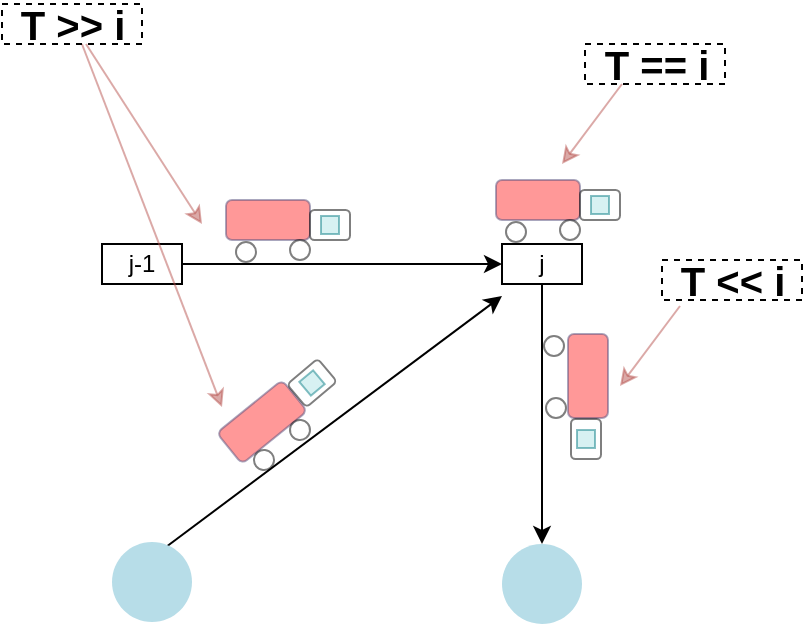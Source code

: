 <mxfile version="13.4.0" type="device"><diagram id="yz2fIOC4CtOmRwE7mgMs" name="Page-1"><mxGraphModel dx="1422" dy="766" grid="1" gridSize="10" guides="1" tooltips="1" connect="1" arrows="1" fold="1" page="1" pageScale="1" pageWidth="827" pageHeight="1169" math="0" shadow="0"><root><mxCell id="0"/><mxCell id="1" parent="0"/><mxCell id="AWCiSUuKnYKshICtza6K-1" style="vsdxID=43;shape=stencil(vVHLDsIgEPwajiQI6RfU+h8bu22JCGRB2/69kG1iazx58DazM/vIjjBtmiCi0CplCjecbZ8nYc5Ca+snJJsLEqYTph0C4Ujh4XvmEaqzont41gkL96naodXKrGF6YSfQtUi0OXXDVlqPfJNP6usotUhYbJIUMmQb/GGrAxpRljVycDBuc1hKM2LclX8/7H9nFfB+82Cd45T2+mcspcSRmu4F);labelBackgroundColor=none;rounded=0;html=1;whiteSpace=wrap;sketch=0;shadow=0;fillColor=#B7DDE8;strokeColor=none;" parent="1" vertex="1"><mxGeometry x="440" y="350" width="40" height="40" as="geometry"/></mxCell><mxCell id="AWCiSUuKnYKshICtza6K-6" style="edgeStyle=none;rounded=0;orthogonalLoop=1;jettySize=auto;html=1;" parent="1" source="AWCiSUuKnYKshICtza6K-2" edge="1"><mxGeometry relative="1" as="geometry"><mxPoint x="440" y="210" as="targetPoint"/></mxGeometry></mxCell><mxCell id="AWCiSUuKnYKshICtza6K-2" value="j-1" style="rounded=0;whiteSpace=wrap;html=1;" parent="1" vertex="1"><mxGeometry x="240" y="200" width="40" height="20" as="geometry"/></mxCell><mxCell id="AWCiSUuKnYKshICtza6K-7" style="edgeStyle=none;rounded=0;orthogonalLoop=1;jettySize=auto;html=1;" parent="1" source="AWCiSUuKnYKshICtza6K-3" target="AWCiSUuKnYKshICtza6K-1" edge="1"><mxGeometry relative="1" as="geometry"/></mxCell><mxCell id="AWCiSUuKnYKshICtza6K-3" value="j" style="rounded=0;whiteSpace=wrap;html=1;" parent="1" vertex="1"><mxGeometry x="440" y="200" width="40" height="20" as="geometry"/></mxCell><mxCell id="AWCiSUuKnYKshICtza6K-5" style="rounded=0;orthogonalLoop=1;jettySize=auto;html=1;entryX=0;entryY=1;entryDx=0;entryDy=0;exitX=0.625;exitY=0.025;exitDx=0;exitDy=0;exitPerimeter=0;" parent="1" edge="1"><mxGeometry relative="1" as="geometry"><mxPoint x="270" y="353" as="sourcePoint"/><mxPoint x="440" y="226" as="targetPoint"/></mxGeometry></mxCell><mxCell id="AWCiSUuKnYKshICtza6K-4" style="vsdxID=43;shape=stencil(vVHLDsIgEPwajiQI6RfU+h8bu22JCGRB2/69kG1iazx58DazM/vIjjBtmiCi0CplCjecbZ8nYc5Ca+snJJsLEqYTph0C4Ujh4XvmEaqzont41gkL96naodXKrGF6YSfQtUi0OXXDVlqPfJNP6usotUhYbJIUMmQb/GGrAxpRljVycDBuc1hKM2LclX8/7H9nFfB+82Cd45T2+mcspcSRmu4F);labelBackgroundColor=none;rounded=0;html=1;whiteSpace=wrap;sketch=0;shadow=0;fillColor=#B7DDE8;strokeColor=none;" parent="1" vertex="1"><mxGeometry x="245" y="349" width="40" height="40" as="geometry"/></mxCell><mxCell id="AWCiSUuKnYKshICtza6K-8" value="" style="rounded=1;whiteSpace=wrap;html=1;rotation=231;fillColor=#FF3333;strokeColor=#56517e;fillOpacity=50;strokeOpacity=50;" parent="1" vertex="1"><mxGeometry x="310" y="268" width="20" height="42" as="geometry"/></mxCell><mxCell id="AWCiSUuKnYKshICtza6K-9" value="" style="ellipse;whiteSpace=wrap;html=1;rotation=231;fillOpacity=50;strokeOpacity=50;" parent="1" vertex="1"><mxGeometry x="316" y="303" width="10" height="10" as="geometry"/></mxCell><mxCell id="AWCiSUuKnYKshICtza6K-10" value="" style="ellipse;whiteSpace=wrap;html=1;rotation=231;fillOpacity=50;strokeOpacity=50;" parent="1" vertex="1"><mxGeometry x="334" y="288" width="10" height="10" as="geometry"/></mxCell><mxCell id="AWCiSUuKnYKshICtza6K-11" value="" style="rounded=1;whiteSpace=wrap;html=1;strokeColor=#000000;direction=south;rotation=-220;fillOpacity=50;strokeOpacity=50;" parent="1" vertex="1"><mxGeometry x="335" y="262" width="20" height="15" as="geometry"/></mxCell><mxCell id="AWCiSUuKnYKshICtza6K-12" value="" style="whiteSpace=wrap;html=1;aspect=fixed;strokeColor=#0e8088;fillColor=#b0e3e6;rotation=-130;fillOpacity=50;strokeOpacity=50;" parent="1" vertex="1"><mxGeometry x="340.5" y="265" width="9" height="9" as="geometry"/></mxCell><mxCell id="AWCiSUuKnYKshICtza6K-13" value="" style="rounded=1;whiteSpace=wrap;html=1;rotation=-90;fillColor=#FF3333;strokeColor=#56517e;fillOpacity=50;strokeOpacity=50;" parent="1" vertex="1"><mxGeometry x="313" y="167" width="20" height="42" as="geometry"/></mxCell><mxCell id="AWCiSUuKnYKshICtza6K-14" value="" style="ellipse;whiteSpace=wrap;html=1;fillOpacity=50;strokeOpacity=50;" parent="1" vertex="1"><mxGeometry x="307" y="199" width="10" height="10" as="geometry"/></mxCell><mxCell id="AWCiSUuKnYKshICtza6K-15" value="" style="ellipse;whiteSpace=wrap;html=1;fillOpacity=50;strokeOpacity=50;" parent="1" vertex="1"><mxGeometry x="334" y="198" width="10" height="10" as="geometry"/></mxCell><mxCell id="AWCiSUuKnYKshICtza6K-16" value="" style="rounded=1;whiteSpace=wrap;html=1;strokeColor=#000000;direction=south;fillOpacity=50;strokeOpacity=50;" parent="1" vertex="1"><mxGeometry x="344" y="183" width="20" height="15" as="geometry"/></mxCell><mxCell id="AWCiSUuKnYKshICtza6K-17" value="" style="whiteSpace=wrap;html=1;aspect=fixed;strokeColor=#0e8088;fillColor=#b0e3e6;fillOpacity=50;strokeOpacity=50;" parent="1" vertex="1"><mxGeometry x="349.5" y="186" width="9" height="9" as="geometry"/></mxCell><mxCell id="AWCiSUuKnYKshICtza6K-18" value="" style="rounded=1;whiteSpace=wrap;html=1;rotation=0;fillColor=#FF3333;strokeColor=#56517e;fillOpacity=50;strokeOpacity=50;" parent="1" vertex="1"><mxGeometry x="473" y="245" width="20" height="42" as="geometry"/></mxCell><mxCell id="AWCiSUuKnYKshICtza6K-19" value="" style="ellipse;whiteSpace=wrap;html=1;fillOpacity=50;strokeOpacity=50;" parent="1" vertex="1"><mxGeometry x="462" y="277" width="10" height="10" as="geometry"/></mxCell><mxCell id="AWCiSUuKnYKshICtza6K-20" value="" style="ellipse;whiteSpace=wrap;html=1;fillOpacity=50;strokeOpacity=50;" parent="1" vertex="1"><mxGeometry x="461" y="246" width="10" height="10" as="geometry"/></mxCell><mxCell id="AWCiSUuKnYKshICtza6K-21" value="" style="rounded=1;whiteSpace=wrap;html=1;strokeColor=#000000;direction=south;rotation=90;fillOpacity=50;strokeOpacity=50;" parent="1" vertex="1"><mxGeometry x="472" y="290" width="20" height="15" as="geometry"/></mxCell><mxCell id="AWCiSUuKnYKshICtza6K-22" value="" style="whiteSpace=wrap;html=1;aspect=fixed;strokeColor=#0e8088;fillColor=#b0e3e6;fillOpacity=50;strokeOpacity=50;" parent="1" vertex="1"><mxGeometry x="477.5" y="293" width="9" height="9" as="geometry"/></mxCell><mxCell id="AWCiSUuKnYKshICtza6K-23" value="" style="rounded=1;whiteSpace=wrap;html=1;rotation=-90;fillColor=#FF3333;strokeColor=#56517e;overflow=visible;strokeOpacity=50;fillOpacity=50;" parent="1" vertex="1"><mxGeometry x="448" y="157" width="20" height="42" as="geometry"/></mxCell><mxCell id="AWCiSUuKnYKshICtza6K-24" value="" style="ellipse;whiteSpace=wrap;html=1;overflow=visible;strokeOpacity=50;fillOpacity=50;" parent="1" vertex="1"><mxGeometry x="442" y="189" width="10" height="10" as="geometry"/></mxCell><mxCell id="AWCiSUuKnYKshICtza6K-25" value="" style="ellipse;whiteSpace=wrap;html=1;overflow=visible;strokeOpacity=50;fillOpacity=50;" parent="1" vertex="1"><mxGeometry x="469" y="188" width="10" height="10" as="geometry"/></mxCell><mxCell id="AWCiSUuKnYKshICtza6K-26" value="" style="rounded=1;whiteSpace=wrap;html=1;strokeColor=#000000;direction=south;overflow=visible;strokeOpacity=50;fillOpacity=50;" parent="1" vertex="1"><mxGeometry x="479" y="173" width="20" height="15" as="geometry"/></mxCell><mxCell id="AWCiSUuKnYKshICtza6K-27" value="" style="whiteSpace=wrap;html=1;aspect=fixed;strokeColor=#0e8088;fillColor=#b0e3e6;overflow=visible;strokeOpacity=50;fillOpacity=50;" parent="1" vertex="1"><mxGeometry x="484.5" y="176" width="9" height="9" as="geometry"/></mxCell><mxCell id="AWCiSUuKnYKshICtza6K-30" value="" style="endArrow=classic;html=1;fillColor=#f8cecc;strokeColor=#b85450;fillOpacity=50;strokeOpacity=50;" parent="1" edge="1"><mxGeometry width="50" height="50" relative="1" as="geometry"><mxPoint x="500" y="120" as="sourcePoint"/><mxPoint x="470" y="160" as="targetPoint"/></mxGeometry></mxCell><mxCell id="AWCiSUuKnYKshICtza6K-31" value="" style="endArrow=classic;html=1;fillColor=#f8cecc;strokeColor=#b85450;fillOpacity=50;strokeOpacity=50;" parent="1" edge="1"><mxGeometry width="50" height="50" relative="1" as="geometry"><mxPoint x="529" y="231" as="sourcePoint"/><mxPoint x="499" y="271" as="targetPoint"/></mxGeometry></mxCell><mxCell id="AWCiSUuKnYKshICtza6K-32" value="" style="endArrow=classic;html=1;fillColor=#f8cecc;strokeColor=#b85450;fillOpacity=50;strokeOpacity=50;" parent="1" edge="1"><mxGeometry width="50" height="50" relative="1" as="geometry"><mxPoint x="232" y="100" as="sourcePoint"/><mxPoint x="290" y="190" as="targetPoint"/></mxGeometry></mxCell><mxCell id="AWCiSUuKnYKshICtza6K-33" value="" style="endArrow=classic;html=1;fillColor=#f8cecc;strokeColor=#b85450;fillOpacity=50;strokeOpacity=50;exitX=0.571;exitY=1;exitDx=0;exitDy=0;exitPerimeter=0;" parent="1" source="AWCiSUuKnYKshICtza6K-35" edge="1"><mxGeometry width="50" height="50" relative="1" as="geometry"><mxPoint x="222" y="110" as="sourcePoint"/><mxPoint x="300" y="281.5" as="targetPoint"/></mxGeometry></mxCell><mxCell id="AWCiSUuKnYKshICtza6K-34" value="&lt;b&gt;&lt;font style=&quot;font-size: 20px&quot;&gt;T == i&lt;/font&gt;&lt;/b&gt;" style="text;html=1;align=center;verticalAlign=middle;resizable=0;points=[];autosize=1;strokeColor=#000000;dashed=1;" parent="1" vertex="1"><mxGeometry x="481.5" y="100" width="70" height="20" as="geometry"/></mxCell><mxCell id="AWCiSUuKnYKshICtza6K-35" value="&lt;b&gt;&lt;font style=&quot;font-size: 20px&quot;&gt;T &amp;gt;&amp;gt; i&lt;/font&gt;&lt;/b&gt;" style="text;html=1;align=center;verticalAlign=middle;resizable=0;points=[];autosize=1;dashed=1;strokeColor=#000000;" parent="1" vertex="1"><mxGeometry x="190" y="80" width="70" height="20" as="geometry"/></mxCell><mxCell id="AWCiSUuKnYKshICtza6K-36" value="&lt;b&gt;&lt;font style=&quot;font-size: 20px&quot;&gt;T &amp;lt;&amp;lt; i&lt;/font&gt;&lt;/b&gt;" style="text;html=1;align=center;verticalAlign=middle;resizable=0;points=[];autosize=1;strokeColor=#000000;dashed=1;" parent="1" vertex="1"><mxGeometry x="520" y="208" width="70" height="20" as="geometry"/></mxCell></root></mxGraphModel></diagram></mxfile>